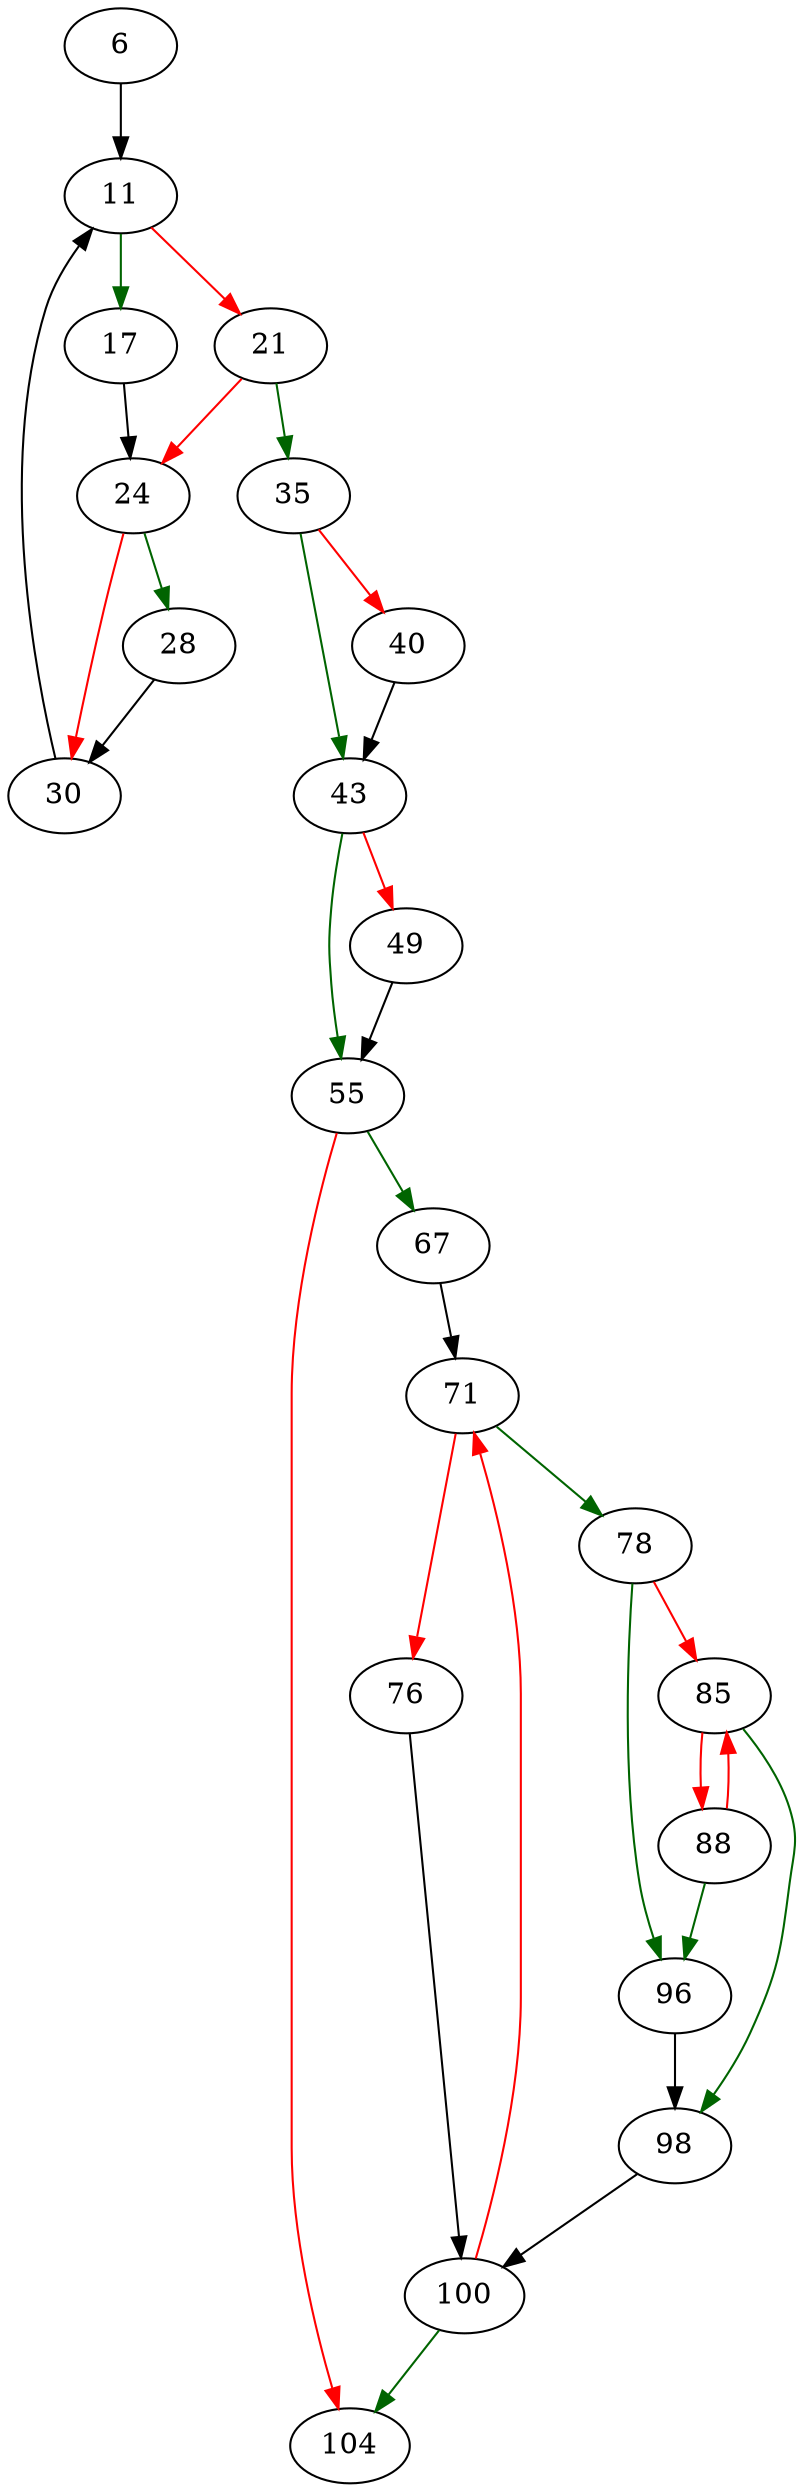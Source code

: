 strict digraph "add_exclude_fp" {
	// Node definitions.
	6 [entry=true];
	11;
	17;
	21;
	24;
	35;
	28;
	30;
	43;
	40;
	55;
	49;
	67;
	104;
	71;
	78;
	76;
	100;
	96;
	85;
	98;
	88;

	// Edge definitions.
	6 -> 11;
	11 -> 17 [
		color=darkgreen
		cond=true
	];
	11 -> 21 [
		color=red
		cond=false
	];
	17 -> 24;
	21 -> 24 [
		color=red
		cond=false
	];
	21 -> 35 [
		color=darkgreen
		cond=true
	];
	24 -> 28 [
		color=darkgreen
		cond=true
	];
	24 -> 30 [
		color=red
		cond=false
	];
	35 -> 43 [
		color=darkgreen
		cond=true
	];
	35 -> 40 [
		color=red
		cond=false
	];
	28 -> 30;
	30 -> 11;
	43 -> 55 [
		color=darkgreen
		cond=true
	];
	43 -> 49 [
		color=red
		cond=false
	];
	40 -> 43;
	55 -> 67 [
		color=darkgreen
		cond=true
	];
	55 -> 104 [
		color=red
		cond=false
	];
	49 -> 55;
	67 -> 71;
	71 -> 78 [
		color=darkgreen
		cond=true
	];
	71 -> 76 [
		color=red
		cond=false
	];
	78 -> 96 [
		color=darkgreen
		cond=true
	];
	78 -> 85 [
		color=red
		cond=false
	];
	76 -> 100;
	100 -> 104 [
		color=darkgreen
		cond=true
	];
	100 -> 71 [
		color=red
		cond=false
	];
	96 -> 98;
	85 -> 98 [
		color=darkgreen
		cond=true
	];
	85 -> 88 [
		color=red
		cond=false
	];
	98 -> 100;
	88 -> 96 [
		color=darkgreen
		cond=true
	];
	88 -> 85 [
		color=red
		cond=false
	];
}